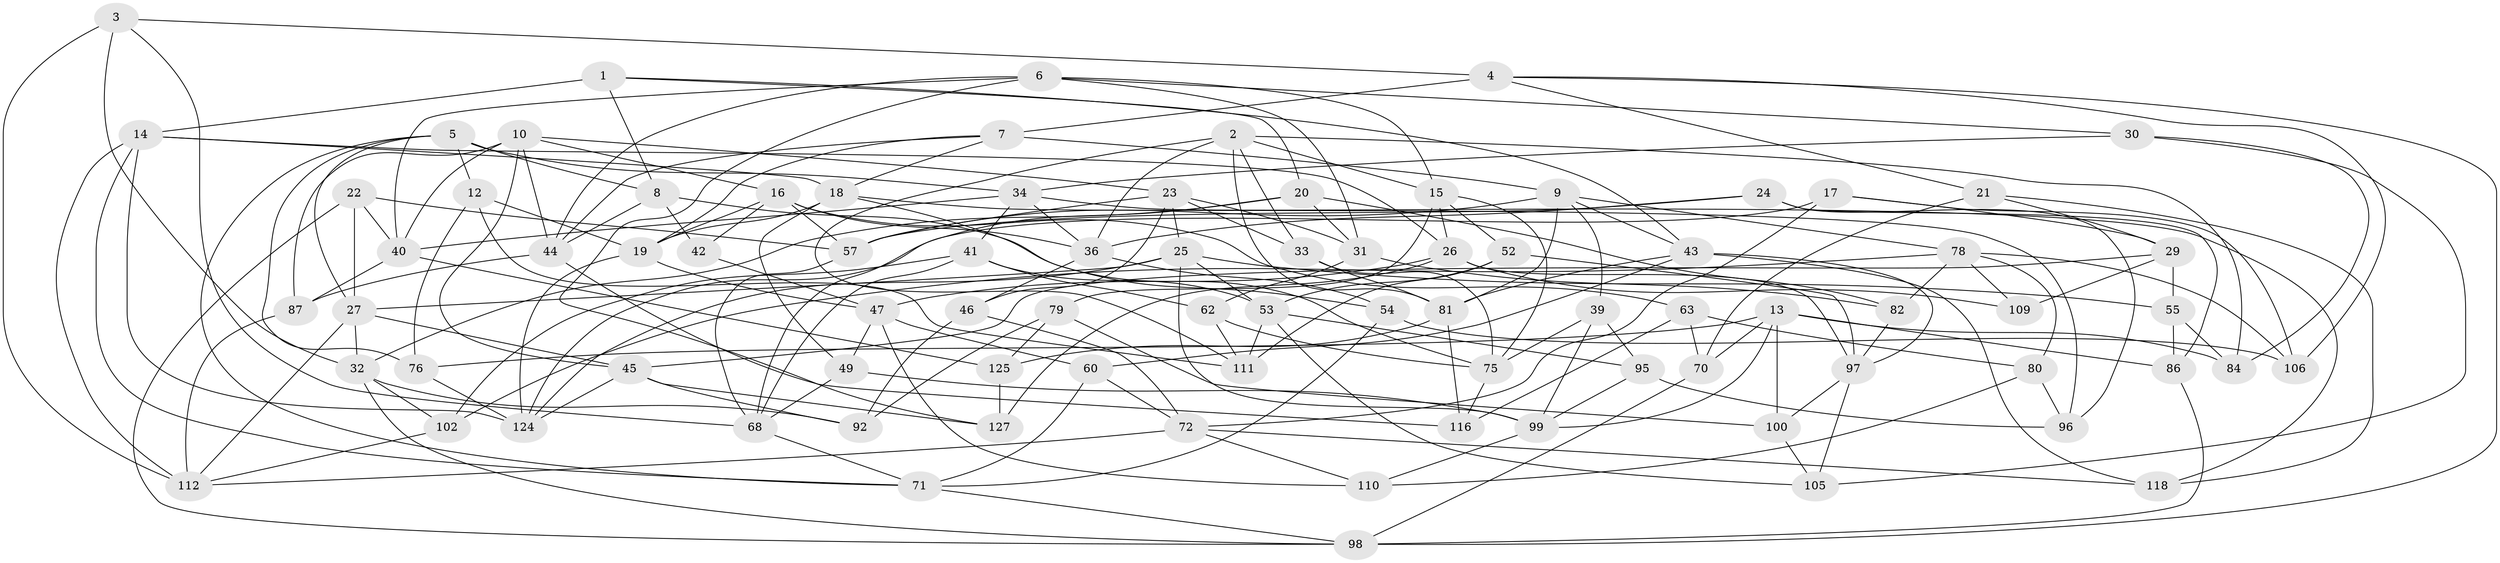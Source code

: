 // original degree distribution, {4: 1.0}
// Generated by graph-tools (version 1.1) at 2025/11/02/27/25 16:11:50]
// undirected, 84 vertices, 207 edges
graph export_dot {
graph [start="1"]
  node [color=gray90,style=filled];
  1;
  2 [super="+48"];
  3;
  4 [super="+11"];
  5 [super="+74"];
  6 [super="+101"];
  7 [super="+107"];
  8 [super="+120"];
  9 [super="+73"];
  10 [super="+61"];
  12;
  13 [super="+108"];
  14 [super="+37"];
  15 [super="+77"];
  16 [super="+64"];
  17;
  18 [super="+117"];
  19 [super="+50"];
  20 [super="+51"];
  21;
  22;
  23 [super="+69"];
  24;
  25 [super="+35"];
  26 [super="+104"];
  27 [super="+28"];
  29 [super="+56"];
  30;
  31 [super="+59"];
  32 [super="+65"];
  33;
  34 [super="+38"];
  36 [super="+90"];
  39;
  40 [super="+83"];
  41 [super="+66"];
  42;
  43 [super="+123"];
  44 [super="+119"];
  45 [super="+103"];
  46;
  47 [super="+58"];
  49;
  52;
  53 [super="+88"];
  54;
  55;
  57 [super="+67"];
  60;
  62 [super="+89"];
  63;
  68 [super="+93"];
  70;
  71 [super="+128"];
  72 [super="+85"];
  75 [super="+122"];
  76;
  78 [super="+94"];
  79;
  80;
  81 [super="+91"];
  82;
  84;
  86;
  87;
  92;
  95;
  96;
  97 [super="+121"];
  98 [super="+129"];
  99 [super="+113"];
  100;
  102;
  105;
  106;
  109;
  110;
  111 [super="+115"];
  112 [super="+114"];
  116;
  118;
  124 [super="+126"];
  125;
  127;
  1 -- 14;
  1 -- 8;
  1 -- 20;
  1 -- 43;
  2 -- 111;
  2 -- 81;
  2 -- 33;
  2 -- 84;
  2 -- 15;
  2 -- 36;
  3 -- 4;
  3 -- 112;
  3 -- 32;
  3 -- 68;
  4 -- 98;
  4 -- 106;
  4 -- 21;
  4 -- 7 [weight=2];
  5 -- 76;
  5 -- 8;
  5 -- 34;
  5 -- 27;
  5 -- 12;
  5 -- 71;
  6 -- 40;
  6 -- 15;
  6 -- 127;
  6 -- 30;
  6 -- 31;
  6 -- 44;
  7 -- 18;
  7 -- 9;
  7 -- 44;
  7 -- 19;
  8 -- 54;
  8 -- 42 [weight=2];
  8 -- 44;
  9 -- 43;
  9 -- 78;
  9 -- 39;
  9 -- 81;
  9 -- 57;
  10 -- 87;
  10 -- 40;
  10 -- 23;
  10 -- 16;
  10 -- 44;
  10 -- 45;
  12 -- 76;
  12 -- 111;
  12 -- 19;
  13 -- 100;
  13 -- 70;
  13 -- 99;
  13 -- 76;
  13 -- 86;
  13 -- 84;
  14 -- 26;
  14 -- 112;
  14 -- 18;
  14 -- 71;
  14 -- 124;
  15 -- 52;
  15 -- 26;
  15 -- 75;
  15 -- 79;
  16 -- 42;
  16 -- 57;
  16 -- 19;
  16 -- 36;
  16 -- 63;
  17 -- 72;
  17 -- 106;
  17 -- 29;
  17 -- 124;
  18 -- 75;
  18 -- 96;
  18 -- 49;
  18 -- 19;
  19 -- 47;
  19 -- 124;
  20 -- 31 [weight=2];
  20 -- 82;
  20 -- 32;
  20 -- 68;
  21 -- 70;
  21 -- 118;
  21 -- 29;
  22 -- 57;
  22 -- 40;
  22 -- 27;
  22 -- 98;
  23 -- 31;
  23 -- 46;
  23 -- 33;
  23 -- 57;
  23 -- 25;
  24 -- 96;
  24 -- 86;
  24 -- 36;
  24 -- 57;
  25 -- 99;
  25 -- 124;
  25 -- 53;
  25 -- 27;
  25 -- 55;
  26 -- 47;
  26 -- 127;
  26 -- 109;
  26 -- 97;
  27 -- 45;
  27 -- 112;
  27 -- 32;
  29 -- 55;
  29 -- 109 [weight=2];
  29 -- 45;
  30 -- 105;
  30 -- 84;
  30 -- 34;
  31 -- 82;
  31 -- 62;
  32 -- 102;
  32 -- 92;
  32 -- 98;
  33 -- 75;
  33 -- 81;
  34 -- 118;
  34 -- 40;
  34 -- 36;
  34 -- 41;
  36 -- 54;
  36 -- 46;
  39 -- 95;
  39 -- 99;
  39 -- 75;
  40 -- 125;
  40 -- 87;
  41 -- 68;
  41 -- 62 [weight=2];
  41 -- 53;
  41 -- 102;
  42 -- 47;
  43 -- 97;
  43 -- 60;
  43 -- 81;
  43 -- 118;
  44 -- 116;
  44 -- 87;
  45 -- 92;
  45 -- 127;
  45 -- 124;
  46 -- 92;
  46 -- 72;
  47 -- 60;
  47 -- 49;
  47 -- 110;
  49 -- 68;
  49 -- 99;
  52 -- 111;
  52 -- 97;
  52 -- 53;
  53 -- 105;
  53 -- 95;
  53 -- 111;
  54 -- 71;
  54 -- 106;
  55 -- 86;
  55 -- 84;
  57 -- 68;
  60 -- 72;
  60 -- 71;
  62 -- 75;
  62 -- 111 [weight=2];
  63 -- 116;
  63 -- 70;
  63 -- 80;
  68 -- 71;
  70 -- 98;
  71 -- 98;
  72 -- 118;
  72 -- 110;
  72 -- 112;
  75 -- 116;
  76 -- 124;
  78 -- 80;
  78 -- 82;
  78 -- 106;
  78 -- 102;
  78 -- 109;
  79 -- 125;
  79 -- 100;
  79 -- 92;
  80 -- 96;
  80 -- 110;
  81 -- 116;
  81 -- 125;
  82 -- 97;
  86 -- 98;
  87 -- 112;
  95 -- 96;
  95 -- 99;
  97 -- 100;
  97 -- 105;
  99 -- 110;
  100 -- 105;
  102 -- 112;
  125 -- 127;
}

